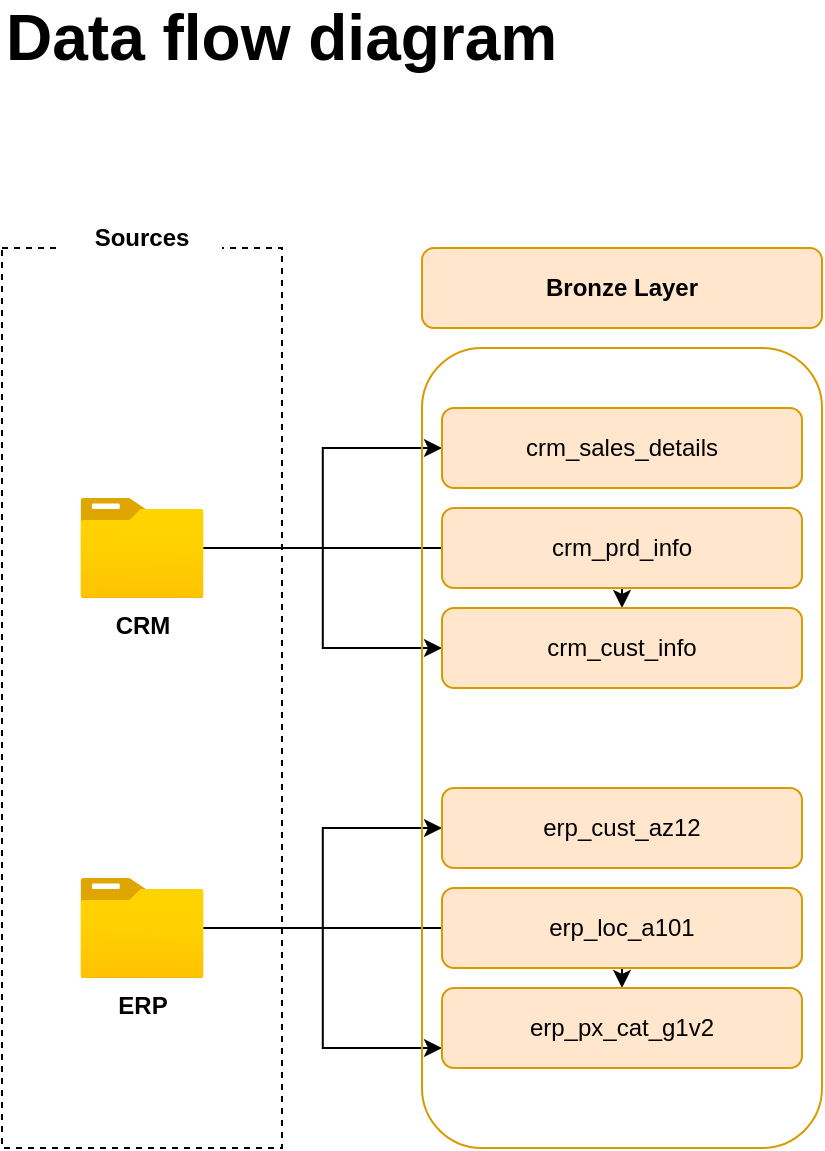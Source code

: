<mxfile version="27.0.9">
  <diagram name="Page-1" id="WehzqVgMRriqWDxq-FJK">
    <mxGraphModel dx="659" dy="1240" grid="1" gridSize="10" guides="1" tooltips="1" connect="1" arrows="1" fold="1" page="1" pageScale="1" pageWidth="850" pageHeight="1100" math="0" shadow="0">
      <root>
        <mxCell id="0" />
        <mxCell id="1" parent="0" />
        <mxCell id="RfV6W14VSJFXVUsID2NT-1" value="" style="rounded=0;whiteSpace=wrap;html=1;dashed=1;fillColor=none;" vertex="1" parent="1">
          <mxGeometry x="150" y="190" width="140" height="450" as="geometry" />
        </mxCell>
        <mxCell id="RfV6W14VSJFXVUsID2NT-2" value="&lt;b&gt;Sources&lt;/b&gt;" style="text;html=1;align=center;verticalAlign=middle;whiteSpace=wrap;rounded=0;fillColor=default;" vertex="1" parent="1">
          <mxGeometry x="180" y="170" width="80" height="30" as="geometry" />
        </mxCell>
        <mxCell id="RfV6W14VSJFXVUsID2NT-17" value="" style="edgeStyle=orthogonalEdgeStyle;rounded=0;orthogonalLoop=1;jettySize=auto;html=1;" edge="1" parent="1" source="RfV6W14VSJFXVUsID2NT-3" target="RfV6W14VSJFXVUsID2NT-13">
          <mxGeometry relative="1" as="geometry" />
        </mxCell>
        <mxCell id="RfV6W14VSJFXVUsID2NT-18" style="edgeStyle=orthogonalEdgeStyle;rounded=0;orthogonalLoop=1;jettySize=auto;html=1;entryX=0;entryY=0.5;entryDx=0;entryDy=0;" edge="1" parent="1" source="RfV6W14VSJFXVUsID2NT-3" target="RfV6W14VSJFXVUsID2NT-11">
          <mxGeometry relative="1" as="geometry" />
        </mxCell>
        <mxCell id="RfV6W14VSJFXVUsID2NT-19" style="edgeStyle=orthogonalEdgeStyle;rounded=0;orthogonalLoop=1;jettySize=auto;html=1;entryX=0;entryY=0.5;entryDx=0;entryDy=0;" edge="1" parent="1" source="RfV6W14VSJFXVUsID2NT-3" target="RfV6W14VSJFXVUsID2NT-13">
          <mxGeometry relative="1" as="geometry" />
        </mxCell>
        <mxCell id="RfV6W14VSJFXVUsID2NT-3" value="&lt;b&gt;CRM&lt;/b&gt;" style="image;aspect=fixed;html=1;points=[];align=center;fontSize=12;image=img/lib/azure2/general/Folder_Blank.svg;" vertex="1" parent="1">
          <mxGeometry x="189.19" y="315" width="61.61" height="50" as="geometry" />
        </mxCell>
        <mxCell id="RfV6W14VSJFXVUsID2NT-20" value="" style="edgeStyle=orthogonalEdgeStyle;rounded=0;orthogonalLoop=1;jettySize=auto;html=1;" edge="1" parent="1" source="RfV6W14VSJFXVUsID2NT-4" target="RfV6W14VSJFXVUsID2NT-16">
          <mxGeometry relative="1" as="geometry" />
        </mxCell>
        <mxCell id="RfV6W14VSJFXVUsID2NT-21" style="edgeStyle=orthogonalEdgeStyle;rounded=0;orthogonalLoop=1;jettySize=auto;html=1;entryX=0;entryY=0.5;entryDx=0;entryDy=0;" edge="1" parent="1" source="RfV6W14VSJFXVUsID2NT-4" target="RfV6W14VSJFXVUsID2NT-14">
          <mxGeometry relative="1" as="geometry" />
        </mxCell>
        <mxCell id="RfV6W14VSJFXVUsID2NT-22" style="edgeStyle=orthogonalEdgeStyle;rounded=0;orthogonalLoop=1;jettySize=auto;html=1;entryX=0;entryY=0.75;entryDx=0;entryDy=0;" edge="1" parent="1" source="RfV6W14VSJFXVUsID2NT-4" target="RfV6W14VSJFXVUsID2NT-16">
          <mxGeometry relative="1" as="geometry" />
        </mxCell>
        <mxCell id="RfV6W14VSJFXVUsID2NT-4" value="&lt;b&gt;ERP&lt;/b&gt;" style="image;aspect=fixed;html=1;points=[];align=center;fontSize=12;image=img/lib/azure2/general/Folder_Blank.svg;" vertex="1" parent="1">
          <mxGeometry x="189.2" y="505" width="61.61" height="50" as="geometry" />
        </mxCell>
        <mxCell id="RfV6W14VSJFXVUsID2NT-9" value="" style="rounded=1;whiteSpace=wrap;html=1;fillColor=none;strokeColor=#d79b00;" vertex="1" parent="1">
          <mxGeometry x="360" y="240" width="200" height="400" as="geometry" />
        </mxCell>
        <mxCell id="RfV6W14VSJFXVUsID2NT-10" value="&lt;b&gt;Bronze Layer&lt;/b&gt;" style="rounded=1;whiteSpace=wrap;html=1;fillColor=#ffe6cc;strokeColor=#d79b00;" vertex="1" parent="1">
          <mxGeometry x="360" y="190" width="200" height="40" as="geometry" />
        </mxCell>
        <mxCell id="RfV6W14VSJFXVUsID2NT-11" value="crm_sales_details" style="rounded=1;whiteSpace=wrap;html=1;fillColor=#ffe6cc;strokeColor=#d79b00;" vertex="1" parent="1">
          <mxGeometry x="370" y="270" width="180" height="40" as="geometry" />
        </mxCell>
        <mxCell id="RfV6W14VSJFXVUsID2NT-12" value="crm_prd_info" style="rounded=1;whiteSpace=wrap;html=1;fillColor=#ffe6cc;strokeColor=#d79b00;" vertex="1" parent="1">
          <mxGeometry x="370" y="320" width="180" height="40" as="geometry" />
        </mxCell>
        <mxCell id="RfV6W14VSJFXVUsID2NT-13" value="crm_cust_info" style="rounded=1;whiteSpace=wrap;html=1;fillColor=#ffe6cc;strokeColor=#d79b00;" vertex="1" parent="1">
          <mxGeometry x="370" y="370" width="180" height="40" as="geometry" />
        </mxCell>
        <mxCell id="RfV6W14VSJFXVUsID2NT-14" value="erp_cust_az12" style="rounded=1;whiteSpace=wrap;html=1;fillColor=#ffe6cc;strokeColor=#d79b00;" vertex="1" parent="1">
          <mxGeometry x="370" y="460" width="180" height="40" as="geometry" />
        </mxCell>
        <mxCell id="RfV6W14VSJFXVUsID2NT-15" value="erp_loc_a101" style="rounded=1;whiteSpace=wrap;html=1;fillColor=#ffe6cc;strokeColor=#d79b00;" vertex="1" parent="1">
          <mxGeometry x="370" y="510" width="180" height="40" as="geometry" />
        </mxCell>
        <mxCell id="RfV6W14VSJFXVUsID2NT-16" value="erp_px_cat_g1v2" style="rounded=1;whiteSpace=wrap;html=1;fillColor=#ffe6cc;strokeColor=#d79b00;" vertex="1" parent="1">
          <mxGeometry x="370" y="560" width="180" height="40" as="geometry" />
        </mxCell>
        <mxCell id="RfV6W14VSJFXVUsID2NT-23" value="Data flow diagram" style="text;html=1;align=left;verticalAlign=middle;whiteSpace=wrap;rounded=0;fontStyle=1;fontSize=32;" vertex="1" parent="1">
          <mxGeometry x="150" y="70" width="370" height="30" as="geometry" />
        </mxCell>
      </root>
    </mxGraphModel>
  </diagram>
</mxfile>
